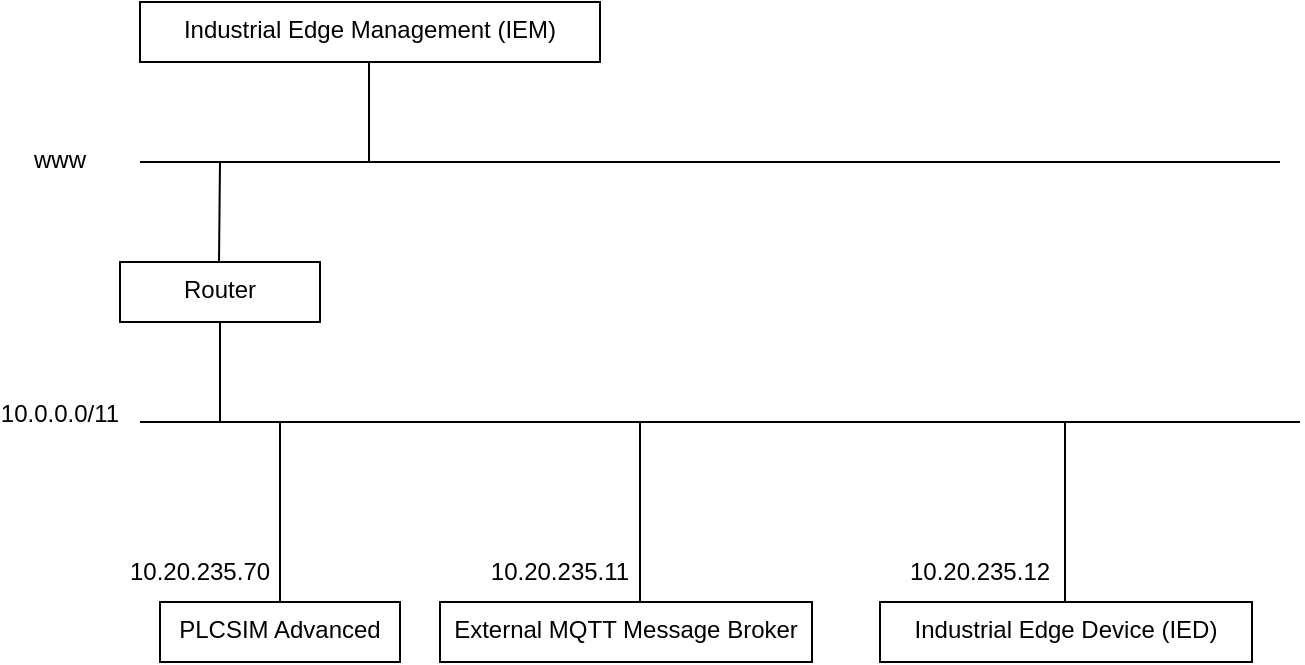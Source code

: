 <mxfile version="22.1.21" type="device">
  <diagram name="Seite-1" id="wVNFHJb3_9L_DTYFF3kP">
    <mxGraphModel dx="1434" dy="964" grid="1" gridSize="10" guides="1" tooltips="1" connect="1" arrows="1" fold="1" page="1" pageScale="1" pageWidth="827" pageHeight="1169" math="0" shadow="0">
      <root>
        <mxCell id="0" />
        <mxCell id="1" parent="0" />
        <mxCell id="eyIYMjasxN4jFCI5oJ8J-1" value="PLCSIM Advanced" style="rounded=0;whiteSpace=wrap;html=1;verticalAlign=top;" vertex="1" parent="1">
          <mxGeometry x="250" y="390" width="120" height="30" as="geometry" />
        </mxCell>
        <mxCell id="eyIYMjasxN4jFCI5oJ8J-2" value="" style="endArrow=none;html=1;rounded=0;" edge="1" parent="1">
          <mxGeometry width="50" height="50" relative="1" as="geometry">
            <mxPoint x="240" y="300" as="sourcePoint" />
            <mxPoint x="820" y="300" as="targetPoint" />
          </mxGeometry>
        </mxCell>
        <mxCell id="eyIYMjasxN4jFCI5oJ8J-3" value="10.0.0.0/11" style="text;html=1;strokeColor=none;fillColor=none;align=center;verticalAlign=middle;whiteSpace=wrap;rounded=0;" vertex="1" parent="1">
          <mxGeometry x="170" y="281" width="60" height="30" as="geometry" />
        </mxCell>
        <mxCell id="eyIYMjasxN4jFCI5oJ8J-4" value="" style="endArrow=none;html=1;rounded=0;" edge="1" parent="1">
          <mxGeometry width="50" height="50" relative="1" as="geometry">
            <mxPoint x="310" y="390" as="sourcePoint" />
            <mxPoint x="310" y="300" as="targetPoint" />
          </mxGeometry>
        </mxCell>
        <mxCell id="eyIYMjasxN4jFCI5oJ8J-5" value="10.20.235.70" style="text;html=1;strokeColor=none;fillColor=none;align=center;verticalAlign=middle;whiteSpace=wrap;rounded=0;" vertex="1" parent="1">
          <mxGeometry x="240" y="360" width="60" height="30" as="geometry" />
        </mxCell>
        <mxCell id="eyIYMjasxN4jFCI5oJ8J-6" value="External MQTT Message Broker" style="rounded=0;whiteSpace=wrap;html=1;verticalAlign=top;" vertex="1" parent="1">
          <mxGeometry x="390" y="390" width="186" height="30" as="geometry" />
        </mxCell>
        <mxCell id="eyIYMjasxN4jFCI5oJ8J-7" value="" style="endArrow=none;html=1;rounded=0;" edge="1" parent="1">
          <mxGeometry width="50" height="50" relative="1" as="geometry">
            <mxPoint x="490" y="390" as="sourcePoint" />
            <mxPoint x="490" y="300" as="targetPoint" />
          </mxGeometry>
        </mxCell>
        <mxCell id="eyIYMjasxN4jFCI5oJ8J-8" value="10.20.235.11" style="text;html=1;strokeColor=none;fillColor=none;align=center;verticalAlign=middle;whiteSpace=wrap;rounded=0;" vertex="1" parent="1">
          <mxGeometry x="420" y="360" width="60" height="30" as="geometry" />
        </mxCell>
        <mxCell id="eyIYMjasxN4jFCI5oJ8J-9" value="Industrial Edge Device (IED)" style="rounded=0;whiteSpace=wrap;html=1;verticalAlign=top;" vertex="1" parent="1">
          <mxGeometry x="610" y="390" width="186" height="30" as="geometry" />
        </mxCell>
        <mxCell id="eyIYMjasxN4jFCI5oJ8J-10" value="" style="endArrow=none;html=1;rounded=0;" edge="1" parent="1">
          <mxGeometry width="50" height="50" relative="1" as="geometry">
            <mxPoint x="702.5" y="390" as="sourcePoint" />
            <mxPoint x="702.5" y="300" as="targetPoint" />
          </mxGeometry>
        </mxCell>
        <mxCell id="eyIYMjasxN4jFCI5oJ8J-11" value="10.20.235.12" style="text;html=1;strokeColor=none;fillColor=none;align=center;verticalAlign=middle;whiteSpace=wrap;rounded=0;" vertex="1" parent="1">
          <mxGeometry x="630" y="360" width="60" height="30" as="geometry" />
        </mxCell>
        <mxCell id="eyIYMjasxN4jFCI5oJ8J-12" value="Router" style="rounded=0;whiteSpace=wrap;html=1;verticalAlign=top;" vertex="1" parent="1">
          <mxGeometry x="230" y="220" width="100" height="30" as="geometry" />
        </mxCell>
        <mxCell id="eyIYMjasxN4jFCI5oJ8J-13" value="" style="endArrow=none;html=1;rounded=0;" edge="1" parent="1">
          <mxGeometry width="50" height="50" relative="1" as="geometry">
            <mxPoint x="280" y="300" as="sourcePoint" />
            <mxPoint x="280" y="250" as="targetPoint" />
          </mxGeometry>
        </mxCell>
        <mxCell id="eyIYMjasxN4jFCI5oJ8J-16" value="" style="endArrow=none;html=1;rounded=0;" edge="1" parent="1">
          <mxGeometry width="50" height="50" relative="1" as="geometry">
            <mxPoint x="279.5" y="220" as="sourcePoint" />
            <mxPoint x="280" y="170" as="targetPoint" />
          </mxGeometry>
        </mxCell>
        <mxCell id="eyIYMjasxN4jFCI5oJ8J-17" value="" style="endArrow=none;html=1;rounded=0;" edge="1" parent="1">
          <mxGeometry width="50" height="50" relative="1" as="geometry">
            <mxPoint x="240" y="170" as="sourcePoint" />
            <mxPoint x="810" y="170" as="targetPoint" />
          </mxGeometry>
        </mxCell>
        <mxCell id="eyIYMjasxN4jFCI5oJ8J-18" value="www" style="text;html=1;strokeColor=none;fillColor=none;align=center;verticalAlign=middle;whiteSpace=wrap;rounded=0;" vertex="1" parent="1">
          <mxGeometry x="170" y="154" width="60" height="30" as="geometry" />
        </mxCell>
        <mxCell id="eyIYMjasxN4jFCI5oJ8J-19" value="Industrial Edge Management (IEM)" style="rounded=0;whiteSpace=wrap;html=1;verticalAlign=top;" vertex="1" parent="1">
          <mxGeometry x="240" y="90" width="230" height="30" as="geometry" />
        </mxCell>
        <mxCell id="eyIYMjasxN4jFCI5oJ8J-20" value="" style="endArrow=none;html=1;rounded=0;" edge="1" parent="1">
          <mxGeometry width="50" height="50" relative="1" as="geometry">
            <mxPoint x="354.5" y="170" as="sourcePoint" />
            <mxPoint x="354.5" y="120" as="targetPoint" />
          </mxGeometry>
        </mxCell>
      </root>
    </mxGraphModel>
  </diagram>
</mxfile>
